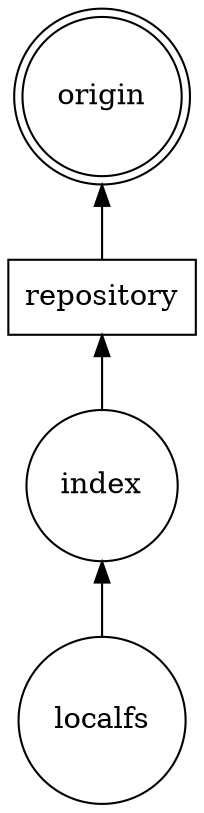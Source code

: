 digraph "relationship" {
  rankdir=BT;
  node [shape = doublecircle]; origin
  node [shape = polygon, size = 5]; repository
  node [shape = circle];
  localfs -> index
  index -> repository
  repository-> origin
}

